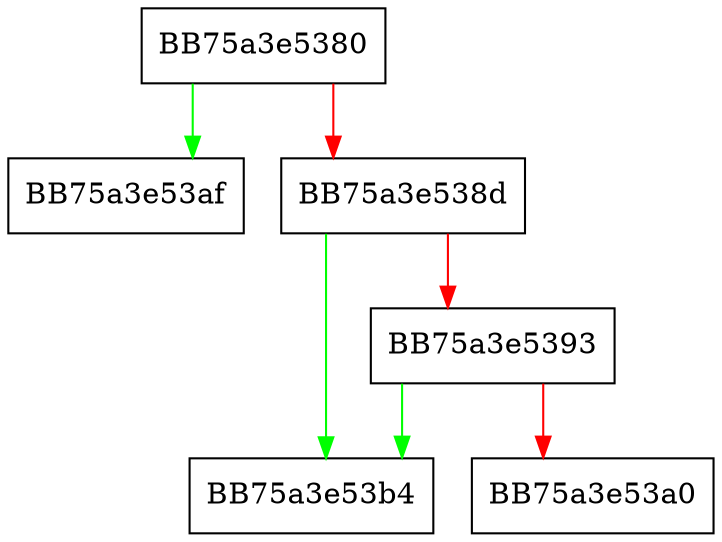 digraph pCodeNRIDataFromIf {
  node [shape="box"];
  graph [splines=ortho];
  BB75a3e5380 -> BB75a3e53af [color="green"];
  BB75a3e5380 -> BB75a3e538d [color="red"];
  BB75a3e538d -> BB75a3e53b4 [color="green"];
  BB75a3e538d -> BB75a3e5393 [color="red"];
  BB75a3e5393 -> BB75a3e53b4 [color="green"];
  BB75a3e5393 -> BB75a3e53a0 [color="red"];
}